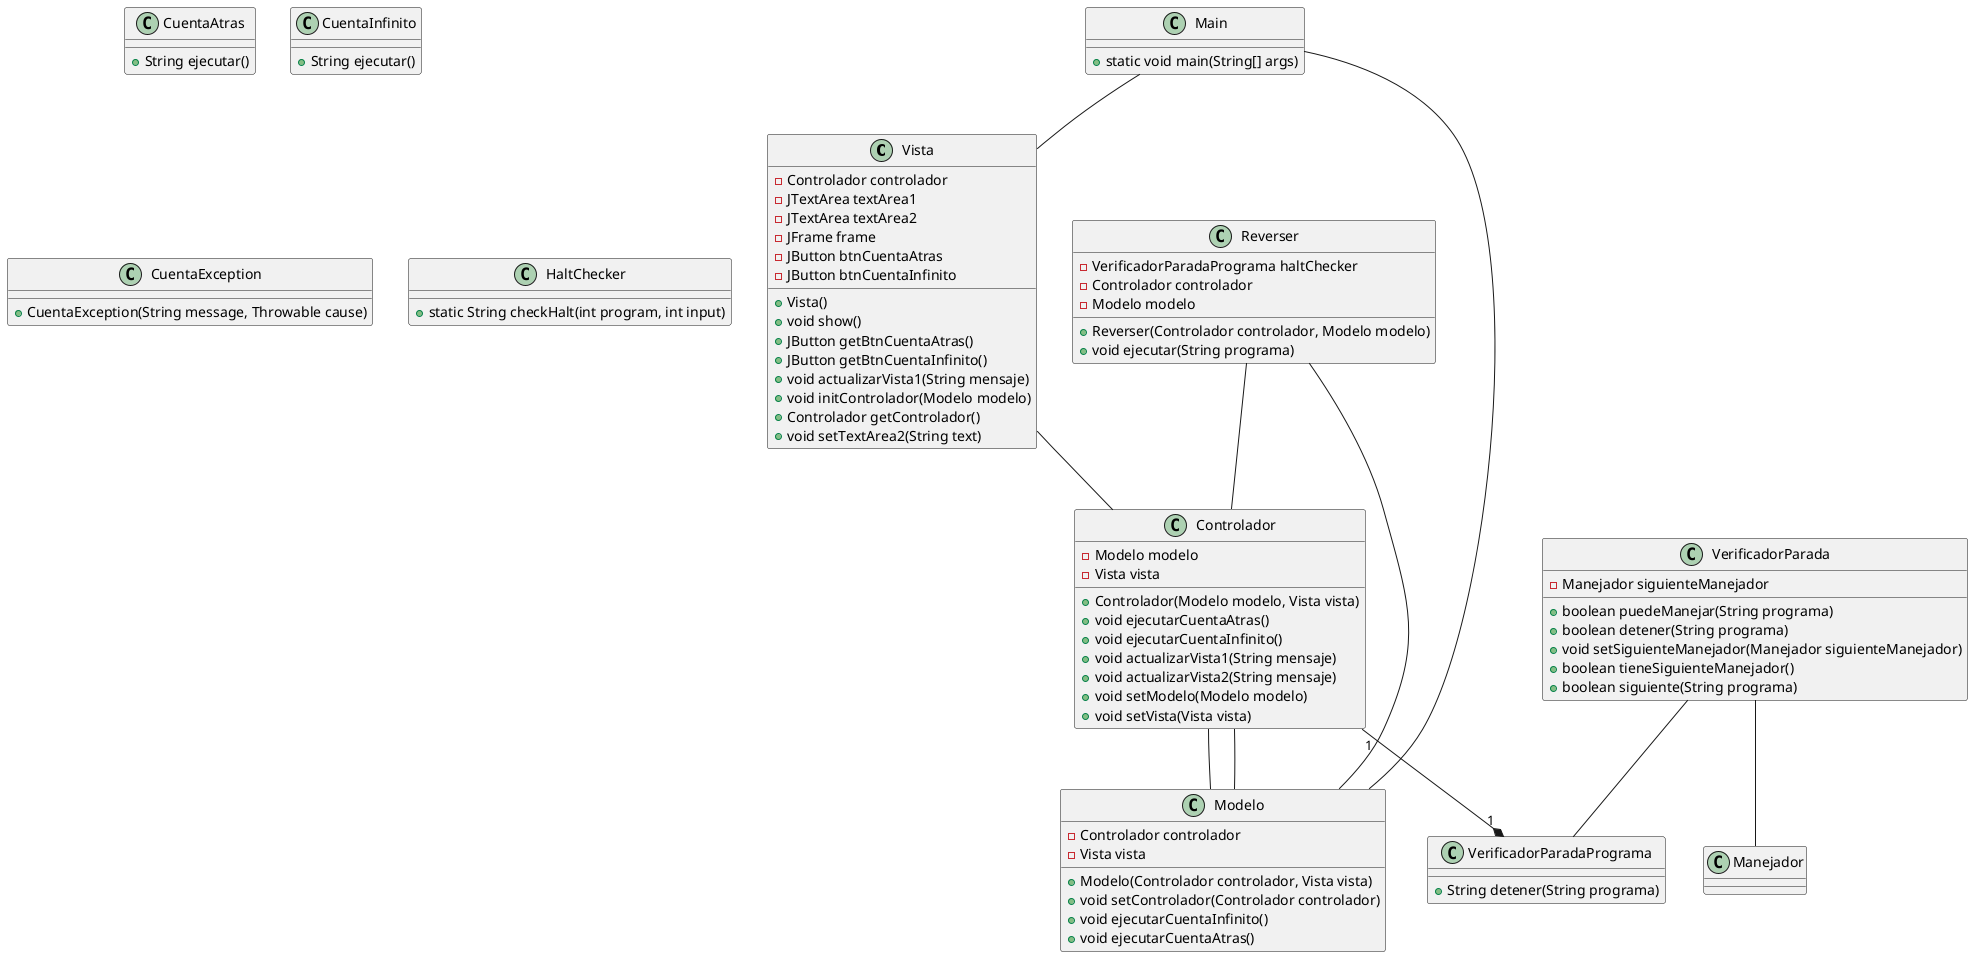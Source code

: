 @startuml

class Vista {
    - Controlador controlador
    - JTextArea textArea1
    - JTextArea textArea2
    - JFrame frame
    - JButton btnCuentaAtras
    - JButton btnCuentaInfinito
    + Vista()
    + void show()
    + JButton getBtnCuentaAtras()
    + JButton getBtnCuentaInfinito()
    + void actualizarVista1(String mensaje)
    + void initControlador(Modelo modelo)
    + Controlador getControlador()
    + void setTextArea2(String text)
}

class Controlador {
    - Modelo modelo
    - Vista vista
    + Controlador(Modelo modelo, Vista vista)
    + void ejecutarCuentaAtras()
    + void ejecutarCuentaInfinito()
    + void actualizarVista1(String mensaje)
    + void actualizarVista2(String mensaje)
    + void setModelo(Modelo modelo)
    + void setVista(Vista vista)
}

class Modelo {
    - Controlador controlador
    - Vista vista
    + Modelo(Controlador controlador, Vista vista)
    + void setControlador(Controlador controlador)
    + void ejecutarCuentaInfinito()
    + void ejecutarCuentaAtras()
}

class Reverser {
    - VerificadorParadaPrograma haltChecker
    - Controlador controlador
    - Modelo modelo
    + Reverser(Controlador controlador, Modelo modelo)
    + void ejecutar(String programa)
}

class VerificadorParada {
    - Manejador siguienteManejador
    + boolean puedeManejar(String programa)
    + boolean detener(String programa)
    + void setSiguienteManejador(Manejador siguienteManejador)
    + boolean tieneSiguienteManejador()
    + boolean siguiente(String programa)
}

class VerificadorParadaPrograma {
    + String detener(String programa)
}

class CuentaAtras {
    + String ejecutar()
}

class CuentaInfinito {
    + String ejecutar()
}

class CuentaException {
    + CuentaException(String message, Throwable cause)
}

class HaltChecker {
    + static String checkHalt(int program, int input)
}

class Main {
    + static void main(String[] args)
}

Vista -- Controlador
Controlador -- Modelo
Modelo -- Controlador
Reverser -- Controlador
Reverser -- Modelo
VerificadorParada -- Manejador
VerificadorParada -- VerificadorParadaPrograma
Controlador "1" --* "1" VerificadorParadaPrograma
Main -- Vista
Main -- Modelo

@enduml
